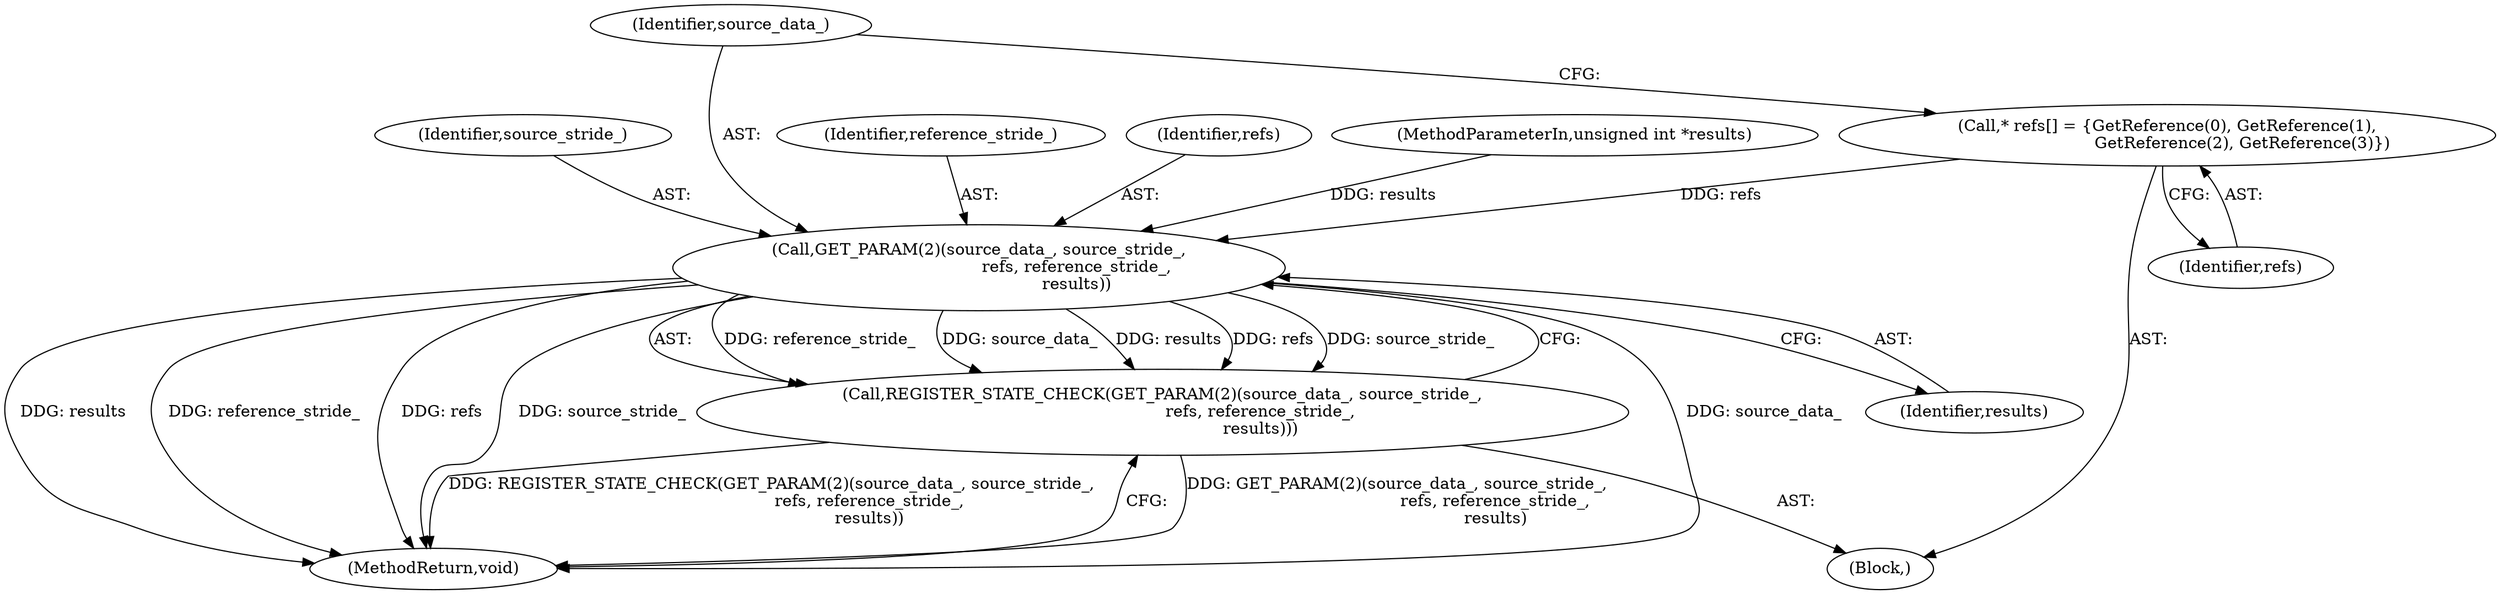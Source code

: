 digraph "1_Android_5a9753fca56f0eeb9f61e342b2fccffc364f9426_101@pointer" {
"1000104" [label="(Call,* refs[] = {GetReference(0), GetReference(1),\n                             GetReference(2), GetReference(3)})"];
"1000107" [label="(Call,GET_PARAM(2)(source_data_, source_stride_,\n                                      refs, reference_stride_,\n                                      results))"];
"1000106" [label="(Call,REGISTER_STATE_CHECK(GET_PARAM(2)(source_data_, source_stride_,\n                                      refs, reference_stride_,\n                                      results)))"];
"1000109" [label="(Identifier,source_stride_)"];
"1000108" [label="(Identifier,source_data_)"];
"1000111" [label="(Identifier,reference_stride_)"];
"1000113" [label="(MethodReturn,void)"];
"1000104" [label="(Call,* refs[] = {GetReference(0), GetReference(1),\n                             GetReference(2), GetReference(3)})"];
"1000102" [label="(Block,)"];
"1000106" [label="(Call,REGISTER_STATE_CHECK(GET_PARAM(2)(source_data_, source_stride_,\n                                      refs, reference_stride_,\n                                      results)))"];
"1000112" [label="(Identifier,results)"];
"1000105" [label="(Identifier,refs)"];
"1000110" [label="(Identifier,refs)"];
"1000107" [label="(Call,GET_PARAM(2)(source_data_, source_stride_,\n                                      refs, reference_stride_,\n                                      results))"];
"1000101" [label="(MethodParameterIn,unsigned int *results)"];
"1000104" -> "1000102"  [label="AST: "];
"1000104" -> "1000105"  [label="CFG: "];
"1000105" -> "1000104"  [label="AST: "];
"1000108" -> "1000104"  [label="CFG: "];
"1000104" -> "1000107"  [label="DDG: refs"];
"1000107" -> "1000106"  [label="AST: "];
"1000107" -> "1000112"  [label="CFG: "];
"1000108" -> "1000107"  [label="AST: "];
"1000109" -> "1000107"  [label="AST: "];
"1000110" -> "1000107"  [label="AST: "];
"1000111" -> "1000107"  [label="AST: "];
"1000112" -> "1000107"  [label="AST: "];
"1000106" -> "1000107"  [label="CFG: "];
"1000107" -> "1000113"  [label="DDG: source_data_"];
"1000107" -> "1000113"  [label="DDG: results"];
"1000107" -> "1000113"  [label="DDG: reference_stride_"];
"1000107" -> "1000113"  [label="DDG: refs"];
"1000107" -> "1000113"  [label="DDG: source_stride_"];
"1000107" -> "1000106"  [label="DDG: reference_stride_"];
"1000107" -> "1000106"  [label="DDG: source_data_"];
"1000107" -> "1000106"  [label="DDG: results"];
"1000107" -> "1000106"  [label="DDG: refs"];
"1000107" -> "1000106"  [label="DDG: source_stride_"];
"1000101" -> "1000107"  [label="DDG: results"];
"1000106" -> "1000102"  [label="AST: "];
"1000113" -> "1000106"  [label="CFG: "];
"1000106" -> "1000113"  [label="DDG: GET_PARAM(2)(source_data_, source_stride_,\n                                      refs, reference_stride_,\n                                      results)"];
"1000106" -> "1000113"  [label="DDG: REGISTER_STATE_CHECK(GET_PARAM(2)(source_data_, source_stride_,\n                                      refs, reference_stride_,\n                                      results))"];
}
